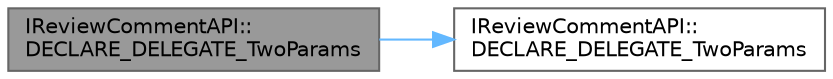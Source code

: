 digraph "IReviewCommentAPI::DECLARE_DELEGATE_TwoParams"
{
 // INTERACTIVE_SVG=YES
 // LATEX_PDF_SIZE
  bgcolor="transparent";
  edge [fontname=Helvetica,fontsize=10,labelfontname=Helvetica,labelfontsize=10];
  node [fontname=Helvetica,fontsize=10,shape=box,height=0.2,width=0.4];
  rankdir="LR";
  Node1 [id="Node000001",label="IReviewCommentAPI::\lDECLARE_DELEGATE_TwoParams",height=0.2,width=0.4,color="gray40", fillcolor="grey60", style="filled", fontcolor="black",tooltip=" "];
  Node1 -> Node2 [id="edge1_Node000001_Node000002",color="steelblue1",style="solid",tooltip=" "];
  Node2 [id="Node000002",label="IReviewCommentAPI::\lDECLARE_DELEGATE_TwoParams",height=0.2,width=0.4,color="grey40", fillcolor="white", style="filled",URL="$dc/d12/classIReviewCommentAPI.html#aaacc2230eabc319b78021f0424b2f254",tooltip=" "];
}
